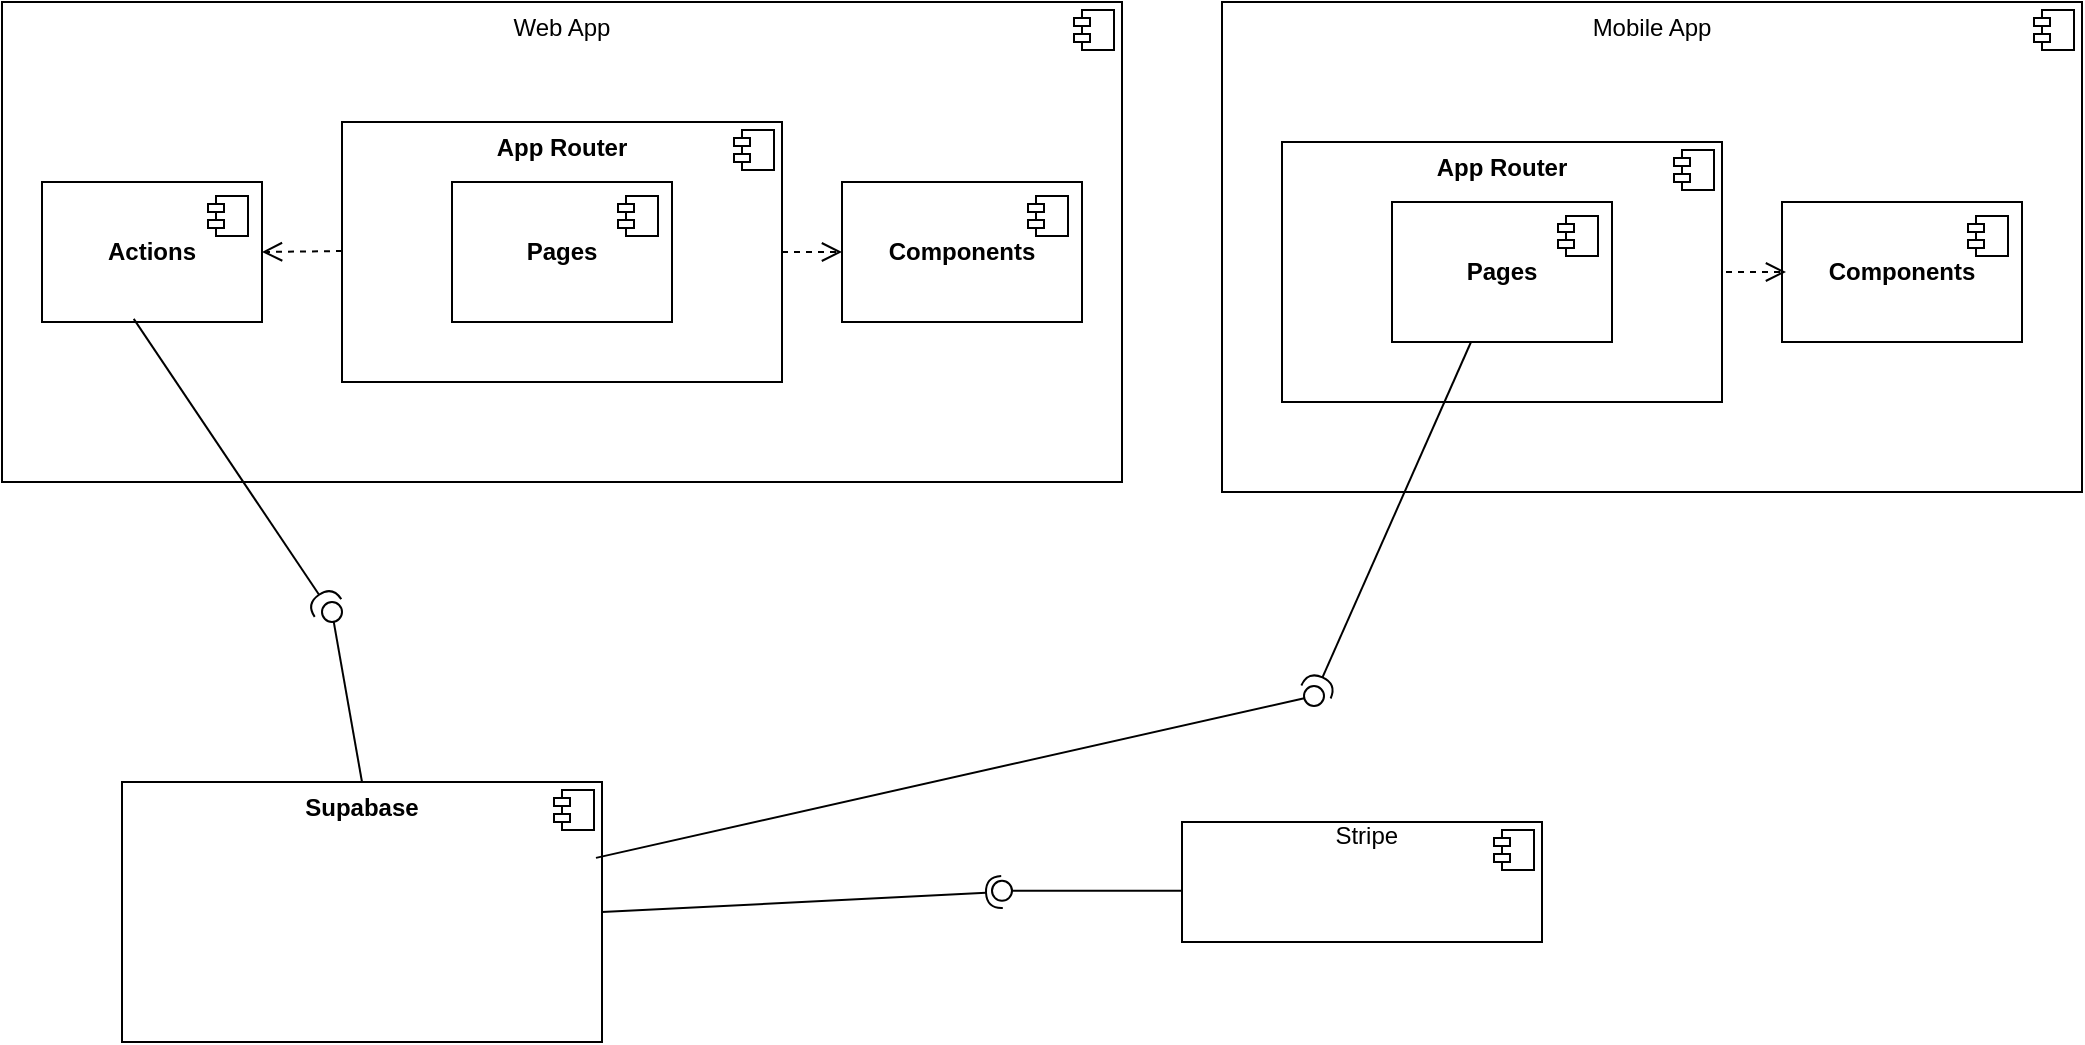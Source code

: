 <mxfile version="26.2.13">
  <diagram name="Page-1" id="5f0bae14-7c28-e335-631c-24af17079c00">
    <mxGraphModel dx="1044" dy="561" grid="1" gridSize="10" guides="1" tooltips="1" connect="1" arrows="1" fold="1" page="1" pageScale="1" pageWidth="1100" pageHeight="850" background="none" math="0" shadow="0">
      <root>
        <mxCell id="0" />
        <mxCell id="1" parent="0" />
        <mxCell id="8KkDd0fn4KqGx7XWUjfA-1" value="&lt;p style=&quot;margin:0px;margin-top:6px;text-align:center;&quot;&gt;Web App&lt;/p&gt;" style="align=left;overflow=fill;html=1;dropTarget=0;whiteSpace=wrap;" parent="1" vertex="1">
          <mxGeometry x="140" y="60" width="560" height="240" as="geometry" />
        </mxCell>
        <mxCell id="8KkDd0fn4KqGx7XWUjfA-2" value="" style="shape=component;jettyWidth=8;jettyHeight=4;" parent="8KkDd0fn4KqGx7XWUjfA-1" vertex="1">
          <mxGeometry x="1" width="20" height="20" relative="1" as="geometry">
            <mxPoint x="-24" y="4" as="offset" />
          </mxGeometry>
        </mxCell>
        <mxCell id="8KkDd0fn4KqGx7XWUjfA-3" value="&lt;b&gt;Actions&lt;/b&gt;" style="html=1;dropTarget=0;whiteSpace=wrap;" parent="1" vertex="1">
          <mxGeometry x="160" y="150" width="110" height="70" as="geometry" />
        </mxCell>
        <mxCell id="8KkDd0fn4KqGx7XWUjfA-4" value="" style="shape=module;jettyWidth=8;jettyHeight=4;" parent="8KkDd0fn4KqGx7XWUjfA-3" vertex="1">
          <mxGeometry x="1" width="20" height="20" relative="1" as="geometry">
            <mxPoint x="-27" y="7" as="offset" />
          </mxGeometry>
        </mxCell>
        <mxCell id="8KkDd0fn4KqGx7XWUjfA-5" value="&lt;b&gt;Components&lt;/b&gt;" style="html=1;dropTarget=0;whiteSpace=wrap;" parent="1" vertex="1">
          <mxGeometry x="560" y="150" width="120" height="70" as="geometry" />
        </mxCell>
        <mxCell id="8KkDd0fn4KqGx7XWUjfA-6" value="" style="shape=module;jettyWidth=8;jettyHeight=4;" parent="8KkDd0fn4KqGx7XWUjfA-5" vertex="1">
          <mxGeometry x="1" width="20" height="20" relative="1" as="geometry">
            <mxPoint x="-27" y="7" as="offset" />
          </mxGeometry>
        </mxCell>
        <mxCell id="8KkDd0fn4KqGx7XWUjfA-7" value="&lt;p style=&quot;margin:0px;margin-top:6px;text-align:center;&quot;&gt;&lt;b&gt;App Router&lt;/b&gt;&lt;/p&gt;" style="align=left;overflow=fill;html=1;dropTarget=0;whiteSpace=wrap;" parent="1" vertex="1">
          <mxGeometry x="310" y="120" width="220" height="130" as="geometry" />
        </mxCell>
        <mxCell id="8KkDd0fn4KqGx7XWUjfA-8" value="" style="shape=component;jettyWidth=8;jettyHeight=4;" parent="8KkDd0fn4KqGx7XWUjfA-7" vertex="1">
          <mxGeometry x="1" width="20" height="20" relative="1" as="geometry">
            <mxPoint x="-24" y="4" as="offset" />
          </mxGeometry>
        </mxCell>
        <mxCell id="8KkDd0fn4KqGx7XWUjfA-9" value="&lt;b&gt;Pages&lt;/b&gt;" style="html=1;dropTarget=0;whiteSpace=wrap;" parent="1" vertex="1">
          <mxGeometry x="365" y="150" width="110" height="70" as="geometry" />
        </mxCell>
        <mxCell id="8KkDd0fn4KqGx7XWUjfA-10" value="" style="shape=module;jettyWidth=8;jettyHeight=4;" parent="8KkDd0fn4KqGx7XWUjfA-9" vertex="1">
          <mxGeometry x="1" width="20" height="20" relative="1" as="geometry">
            <mxPoint x="-27" y="7" as="offset" />
          </mxGeometry>
        </mxCell>
        <mxCell id="8KkDd0fn4KqGx7XWUjfA-12" value="" style="html=1;verticalAlign=bottom;endArrow=open;dashed=1;endSize=8;curved=0;rounded=0;fontSize=12;" parent="1" edge="1">
          <mxGeometry relative="1" as="geometry">
            <mxPoint x="310" y="184.52" as="sourcePoint" />
            <mxPoint x="270" y="185" as="targetPoint" />
          </mxGeometry>
        </mxCell>
        <mxCell id="8KkDd0fn4KqGx7XWUjfA-14" value="" style="html=1;verticalAlign=bottom;endArrow=open;dashed=1;endSize=8;curved=0;rounded=0;fontSize=12;entryX=0;entryY=0.5;entryDx=0;entryDy=0;" parent="1" target="8KkDd0fn4KqGx7XWUjfA-5" edge="1">
          <mxGeometry relative="1" as="geometry">
            <mxPoint x="530" y="185" as="sourcePoint" />
            <mxPoint x="590" y="175" as="targetPoint" />
          </mxGeometry>
        </mxCell>
        <mxCell id="8KkDd0fn4KqGx7XWUjfA-15" value="&lt;p style=&quot;margin:0px;margin-top:6px;text-align:center;&quot;&gt;&lt;b&gt;Supabase&lt;/b&gt;&lt;/p&gt;" style="align=left;overflow=fill;html=1;dropTarget=0;whiteSpace=wrap;" parent="1" vertex="1">
          <mxGeometry x="200" y="450" width="240" height="130" as="geometry" />
        </mxCell>
        <mxCell id="8KkDd0fn4KqGx7XWUjfA-16" value="" style="shape=component;jettyWidth=8;jettyHeight=4;" parent="8KkDd0fn4KqGx7XWUjfA-15" vertex="1">
          <mxGeometry x="1" width="20" height="20" relative="1" as="geometry">
            <mxPoint x="-24" y="4" as="offset" />
          </mxGeometry>
        </mxCell>
        <mxCell id="8KkDd0fn4KqGx7XWUjfA-20" value="" style="ellipse;whiteSpace=wrap;html=1;align=center;aspect=fixed;fillColor=none;strokeColor=none;resizable=0;perimeter=centerPerimeter;rotatable=0;allowArrows=0;points=[];outlineConnect=1;" parent="1" vertex="1">
          <mxGeometry x="425" y="340" width="10" height="10" as="geometry" />
        </mxCell>
        <mxCell id="8KkDd0fn4KqGx7XWUjfA-23" value="" style="rounded=0;orthogonalLoop=1;jettySize=auto;html=1;endArrow=oval;endFill=0;sketch=0;sourcePerimeterSpacing=0;targetPerimeterSpacing=0;endSize=10;fontSize=12;curved=1;exitX=0.5;exitY=0;exitDx=0;exitDy=0;" parent="1" source="8KkDd0fn4KqGx7XWUjfA-15" target="8KkDd0fn4KqGx7XWUjfA-24" edge="1">
          <mxGeometry relative="1" as="geometry">
            <mxPoint x="450" y="350" as="sourcePoint" />
          </mxGeometry>
        </mxCell>
        <mxCell id="8KkDd0fn4KqGx7XWUjfA-26" value="" style="rounded=0;orthogonalLoop=1;jettySize=auto;html=1;endArrow=halfCircle;endFill=0;endSize=6;strokeWidth=1;sketch=0;fontSize=12;curved=1;exitX=0.417;exitY=0.978;exitDx=0;exitDy=0;exitPerimeter=0;" parent="1" source="8KkDd0fn4KqGx7XWUjfA-3" edge="1">
          <mxGeometry relative="1" as="geometry">
            <mxPoint x="236.03" y="233" as="sourcePoint" />
            <mxPoint x="303" y="363" as="targetPoint" />
          </mxGeometry>
        </mxCell>
        <mxCell id="8KkDd0fn4KqGx7XWUjfA-24" value="" style="ellipse;whiteSpace=wrap;html=1;align=center;aspect=fixed;fillColor=none;strokeColor=none;resizable=0;perimeter=centerPerimeter;rotatable=0;allowArrows=0;points=[];outlineConnect=1;" parent="1" vertex="1">
          <mxGeometry x="300" y="360" width="10" height="10" as="geometry" />
        </mxCell>
        <mxCell id="8KkDd0fn4KqGx7XWUjfA-28" value="" style="rounded=0;orthogonalLoop=1;jettySize=auto;html=1;endArrow=halfCircle;endFill=0;endSize=6;strokeWidth=1;sketch=0;fontSize=12;curved=1;exitX=1;exitY=0.5;exitDx=0;exitDy=0;" parent="1" source="8KkDd0fn4KqGx7XWUjfA-15" edge="1">
          <mxGeometry relative="1" as="geometry">
            <mxPoint x="640" y="355" as="sourcePoint" />
            <mxPoint x="640" y="505" as="targetPoint" />
          </mxGeometry>
        </mxCell>
        <mxCell id="8KkDd0fn4KqGx7XWUjfA-29" value="" style="rounded=0;orthogonalLoop=1;jettySize=auto;html=1;endArrow=oval;endFill=0;sketch=0;sourcePerimeterSpacing=0;targetPerimeterSpacing=0;endSize=10;fontSize=12;curved=1;" parent="1" edge="1">
          <mxGeometry relative="1" as="geometry">
            <mxPoint x="730" y="504.41" as="sourcePoint" />
            <mxPoint x="640" y="504.41" as="targetPoint" />
          </mxGeometry>
        </mxCell>
        <mxCell id="8KkDd0fn4KqGx7XWUjfA-30" value="" style="ellipse;whiteSpace=wrap;html=1;align=center;aspect=fixed;fillColor=none;strokeColor=none;resizable=0;perimeter=centerPerimeter;rotatable=0;allowArrows=0;points=[];outlineConnect=1;" parent="1" vertex="1">
          <mxGeometry x="615" y="350" width="10" height="10" as="geometry" />
        </mxCell>
        <mxCell id="8KkDd0fn4KqGx7XWUjfA-31" value="&lt;span style=&quot;white-space: pre;&quot;&gt;&#x9;&lt;/span&gt;&lt;span style=&quot;white-space: pre;&quot;&gt;&#x9;&amp;nbsp;&lt;/span&gt;&amp;nbsp; &amp;nbsp; &amp;nbsp; Stripe" style="align=left;overflow=fill;html=1;dropTarget=0;whiteSpace=wrap;" parent="1" vertex="1">
          <mxGeometry x="730" y="470" width="180" height="60" as="geometry" />
        </mxCell>
        <mxCell id="8KkDd0fn4KqGx7XWUjfA-32" value="" style="shape=component;jettyWidth=8;jettyHeight=4;" parent="8KkDd0fn4KqGx7XWUjfA-31" vertex="1">
          <mxGeometry x="1" width="20" height="20" relative="1" as="geometry">
            <mxPoint x="-24" y="4" as="offset" />
          </mxGeometry>
        </mxCell>
        <mxCell id="8KkDd0fn4KqGx7XWUjfA-33" value="&lt;p style=&quot;margin:0px;margin-top:6px;text-align:center;&quot;&gt;Mobile App&lt;/p&gt;" style="align=left;overflow=fill;html=1;dropTarget=0;whiteSpace=wrap;" parent="1" vertex="1">
          <mxGeometry x="750" y="60" width="430" height="245" as="geometry" />
        </mxCell>
        <mxCell id="8KkDd0fn4KqGx7XWUjfA-34" value="" style="shape=component;jettyWidth=8;jettyHeight=4;" parent="8KkDd0fn4KqGx7XWUjfA-33" vertex="1">
          <mxGeometry x="1" width="20" height="20" relative="1" as="geometry">
            <mxPoint x="-24" y="4" as="offset" />
          </mxGeometry>
        </mxCell>
        <mxCell id="8KkDd0fn4KqGx7XWUjfA-35" value="&lt;b&gt;Components&lt;/b&gt;" style="html=1;dropTarget=0;whiteSpace=wrap;" parent="1" vertex="1">
          <mxGeometry x="1030" y="160" width="120" height="70" as="geometry" />
        </mxCell>
        <mxCell id="8KkDd0fn4KqGx7XWUjfA-36" value="" style="shape=module;jettyWidth=8;jettyHeight=4;" parent="8KkDd0fn4KqGx7XWUjfA-35" vertex="1">
          <mxGeometry x="1" width="20" height="20" relative="1" as="geometry">
            <mxPoint x="-27" y="7" as="offset" />
          </mxGeometry>
        </mxCell>
        <mxCell id="8KkDd0fn4KqGx7XWUjfA-37" value="&lt;p style=&quot;margin:0px;margin-top:6px;text-align:center;&quot;&gt;&lt;b&gt;App Router&lt;/b&gt;&lt;/p&gt;" style="align=left;overflow=fill;html=1;dropTarget=0;whiteSpace=wrap;" parent="1" vertex="1">
          <mxGeometry x="780" y="130" width="220" height="130" as="geometry" />
        </mxCell>
        <mxCell id="8KkDd0fn4KqGx7XWUjfA-38" value="" style="shape=component;jettyWidth=8;jettyHeight=4;" parent="8KkDd0fn4KqGx7XWUjfA-37" vertex="1">
          <mxGeometry x="1" width="20" height="20" relative="1" as="geometry">
            <mxPoint x="-24" y="4" as="offset" />
          </mxGeometry>
        </mxCell>
        <mxCell id="8KkDd0fn4KqGx7XWUjfA-39" value="&lt;b&gt;Pages&lt;/b&gt;" style="html=1;dropTarget=0;whiteSpace=wrap;" parent="1" vertex="1">
          <mxGeometry x="835" y="160" width="110" height="70" as="geometry" />
        </mxCell>
        <mxCell id="8KkDd0fn4KqGx7XWUjfA-40" value="" style="shape=module;jettyWidth=8;jettyHeight=4;" parent="8KkDd0fn4KqGx7XWUjfA-39" vertex="1">
          <mxGeometry x="1" width="20" height="20" relative="1" as="geometry">
            <mxPoint x="-27" y="7" as="offset" />
          </mxGeometry>
        </mxCell>
        <mxCell id="8KkDd0fn4KqGx7XWUjfA-41" value="" style="html=1;verticalAlign=bottom;endArrow=open;dashed=1;endSize=8;curved=0;rounded=0;fontSize=12;entryX=0;entryY=0.5;entryDx=0;entryDy=0;" parent="1" edge="1">
          <mxGeometry relative="1" as="geometry">
            <mxPoint x="1002" y="195" as="sourcePoint" />
            <mxPoint x="1032" y="195" as="targetPoint" />
          </mxGeometry>
        </mxCell>
        <mxCell id="8KkDd0fn4KqGx7XWUjfA-42" value="" style="rounded=0;orthogonalLoop=1;jettySize=auto;html=1;endArrow=oval;endFill=0;sketch=0;sourcePerimeterSpacing=0;targetPerimeterSpacing=0;endSize=10;fontSize=12;curved=1;" parent="1" edge="1">
          <mxGeometry relative="1" as="geometry">
            <mxPoint x="437" y="487.944" as="sourcePoint" />
            <mxPoint x="796" y="407" as="targetPoint" />
          </mxGeometry>
        </mxCell>
        <mxCell id="8KkDd0fn4KqGx7XWUjfA-43" value="" style="rounded=0;orthogonalLoop=1;jettySize=auto;html=1;endArrow=halfCircle;endFill=0;endSize=6;strokeWidth=1;sketch=0;fontSize=12;curved=1;" parent="1" source="8KkDd0fn4KqGx7XWUjfA-39" edge="1">
          <mxGeometry relative="1" as="geometry">
            <mxPoint x="700" y="260" as="sourcePoint" />
            <mxPoint x="797" y="405" as="targetPoint" />
          </mxGeometry>
        </mxCell>
      </root>
    </mxGraphModel>
  </diagram>
</mxfile>
